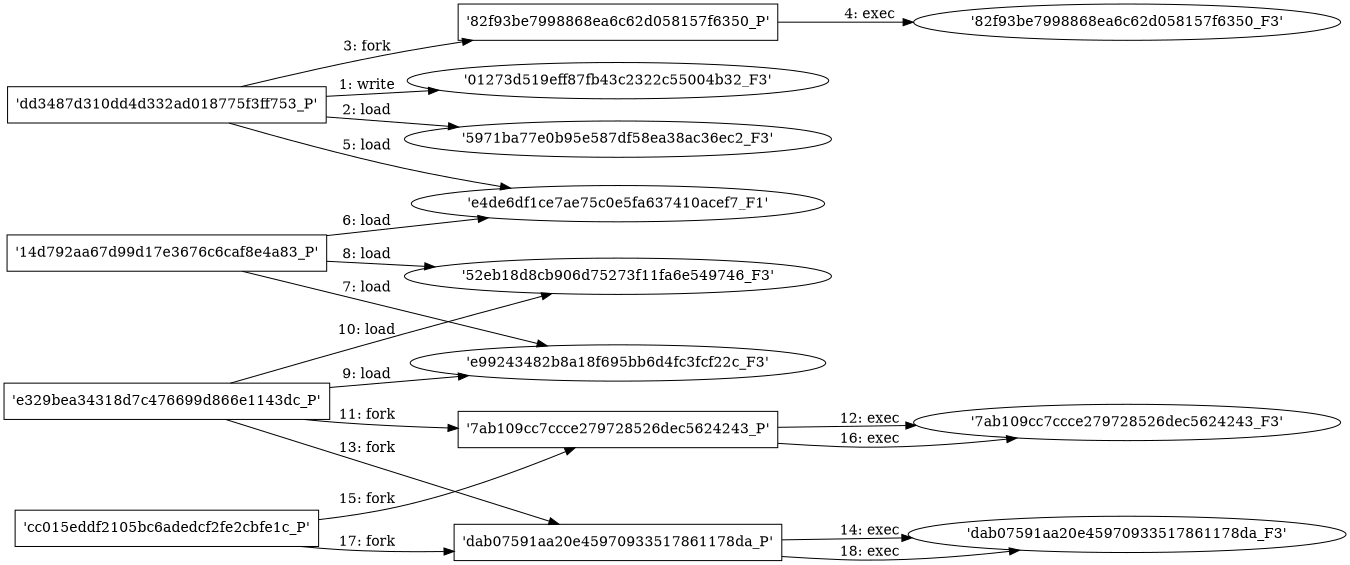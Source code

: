 digraph "D:\Learning\Paper\apt\基于CTI的攻击预警\Dataset\攻击图\ASGfromALLCTI\The TDL3 Rootkit - Out of Steam.dot" {
rankdir="LR"
size="9"
fixedsize="false"
splines="true"
nodesep=0.3
ranksep=0
fontsize=10
overlap="scalexy"
engine= "neato"
	"'01273d519eff87fb43c2322c55004b32_F3'" [node_type=file shape=ellipse]
	"'dd3487d310dd4d332ad018775f3ff753_P'" [node_type=Process shape=box]
	"'dd3487d310dd4d332ad018775f3ff753_P'" -> "'01273d519eff87fb43c2322c55004b32_F3'" [label="1: write"]
	"'5971ba77e0b95e587df58ea38ac36ec2_F3'" [node_type=file shape=ellipse]
	"'dd3487d310dd4d332ad018775f3ff753_P'" [node_type=Process shape=box]
	"'dd3487d310dd4d332ad018775f3ff753_P'" -> "'5971ba77e0b95e587df58ea38ac36ec2_F3'" [label="2: load"]
	"'dd3487d310dd4d332ad018775f3ff753_P'" [node_type=Process shape=box]
	"'82f93be7998868ea6c62d058157f6350_P'" [node_type=Process shape=box]
	"'dd3487d310dd4d332ad018775f3ff753_P'" -> "'82f93be7998868ea6c62d058157f6350_P'" [label="3: fork"]
	"'82f93be7998868ea6c62d058157f6350_P'" [node_type=Process shape=box]
	"'82f93be7998868ea6c62d058157f6350_F3'" [node_type=File shape=ellipse]
	"'82f93be7998868ea6c62d058157f6350_P'" -> "'82f93be7998868ea6c62d058157f6350_F3'" [label="4: exec"]
	"'e4de6df1ce7ae75c0e5fa637410acef7_F1'" [node_type=file shape=ellipse]
	"'dd3487d310dd4d332ad018775f3ff753_P'" [node_type=Process shape=box]
	"'dd3487d310dd4d332ad018775f3ff753_P'" -> "'e4de6df1ce7ae75c0e5fa637410acef7_F1'" [label="5: load"]
	"'e4de6df1ce7ae75c0e5fa637410acef7_F1'" [node_type=file shape=ellipse]
	"'14d792aa67d99d17e3676c6caf8e4a83_P'" [node_type=Process shape=box]
	"'14d792aa67d99d17e3676c6caf8e4a83_P'" -> "'e4de6df1ce7ae75c0e5fa637410acef7_F1'" [label="6: load"]
	"'e99243482b8a18f695bb6d4fc3fcf22c_F3'" [node_type=file shape=ellipse]
	"'14d792aa67d99d17e3676c6caf8e4a83_P'" [node_type=Process shape=box]
	"'14d792aa67d99d17e3676c6caf8e4a83_P'" -> "'e99243482b8a18f695bb6d4fc3fcf22c_F3'" [label="7: load"]
	"'52eb18d8cb906d75273f11fa6e549746_F3'" [node_type=file shape=ellipse]
	"'14d792aa67d99d17e3676c6caf8e4a83_P'" [node_type=Process shape=box]
	"'14d792aa67d99d17e3676c6caf8e4a83_P'" -> "'52eb18d8cb906d75273f11fa6e549746_F3'" [label="8: load"]
	"'e99243482b8a18f695bb6d4fc3fcf22c_F3'" [node_type=file shape=ellipse]
	"'e329bea34318d7c476699d866e1143dc_P'" [node_type=Process shape=box]
	"'e329bea34318d7c476699d866e1143dc_P'" -> "'e99243482b8a18f695bb6d4fc3fcf22c_F3'" [label="9: load"]
	"'52eb18d8cb906d75273f11fa6e549746_F3'" [node_type=file shape=ellipse]
	"'e329bea34318d7c476699d866e1143dc_P'" [node_type=Process shape=box]
	"'e329bea34318d7c476699d866e1143dc_P'" -> "'52eb18d8cb906d75273f11fa6e549746_F3'" [label="10: load"]
	"'e329bea34318d7c476699d866e1143dc_P'" [node_type=Process shape=box]
	"'7ab109cc7ccce279728526dec5624243_P'" [node_type=Process shape=box]
	"'e329bea34318d7c476699d866e1143dc_P'" -> "'7ab109cc7ccce279728526dec5624243_P'" [label="11: fork"]
	"'7ab109cc7ccce279728526dec5624243_P'" [node_type=Process shape=box]
	"'7ab109cc7ccce279728526dec5624243_F3'" [node_type=File shape=ellipse]
	"'7ab109cc7ccce279728526dec5624243_P'" -> "'7ab109cc7ccce279728526dec5624243_F3'" [label="12: exec"]
	"'e329bea34318d7c476699d866e1143dc_P'" [node_type=Process shape=box]
	"'dab07591aa20e45970933517861178da_P'" [node_type=Process shape=box]
	"'e329bea34318d7c476699d866e1143dc_P'" -> "'dab07591aa20e45970933517861178da_P'" [label="13: fork"]
	"'dab07591aa20e45970933517861178da_P'" [node_type=Process shape=box]
	"'dab07591aa20e45970933517861178da_F3'" [node_type=File shape=ellipse]
	"'dab07591aa20e45970933517861178da_P'" -> "'dab07591aa20e45970933517861178da_F3'" [label="14: exec"]
	"'cc015eddf2105bc6adedcf2fe2cbfe1c_P'" [node_type=Process shape=box]
	"'7ab109cc7ccce279728526dec5624243_P'" [node_type=Process shape=box]
	"'cc015eddf2105bc6adedcf2fe2cbfe1c_P'" -> "'7ab109cc7ccce279728526dec5624243_P'" [label="15: fork"]
	"'7ab109cc7ccce279728526dec5624243_P'" [node_type=Process shape=box]
	"'7ab109cc7ccce279728526dec5624243_F3'" [node_type=File shape=ellipse]
	"'7ab109cc7ccce279728526dec5624243_P'" -> "'7ab109cc7ccce279728526dec5624243_F3'" [label="16: exec"]
	"'cc015eddf2105bc6adedcf2fe2cbfe1c_P'" [node_type=Process shape=box]
	"'dab07591aa20e45970933517861178da_P'" [node_type=Process shape=box]
	"'cc015eddf2105bc6adedcf2fe2cbfe1c_P'" -> "'dab07591aa20e45970933517861178da_P'" [label="17: fork"]
	"'dab07591aa20e45970933517861178da_P'" [node_type=Process shape=box]
	"'dab07591aa20e45970933517861178da_F3'" [node_type=File shape=ellipse]
	"'dab07591aa20e45970933517861178da_P'" -> "'dab07591aa20e45970933517861178da_F3'" [label="18: exec"]
}
